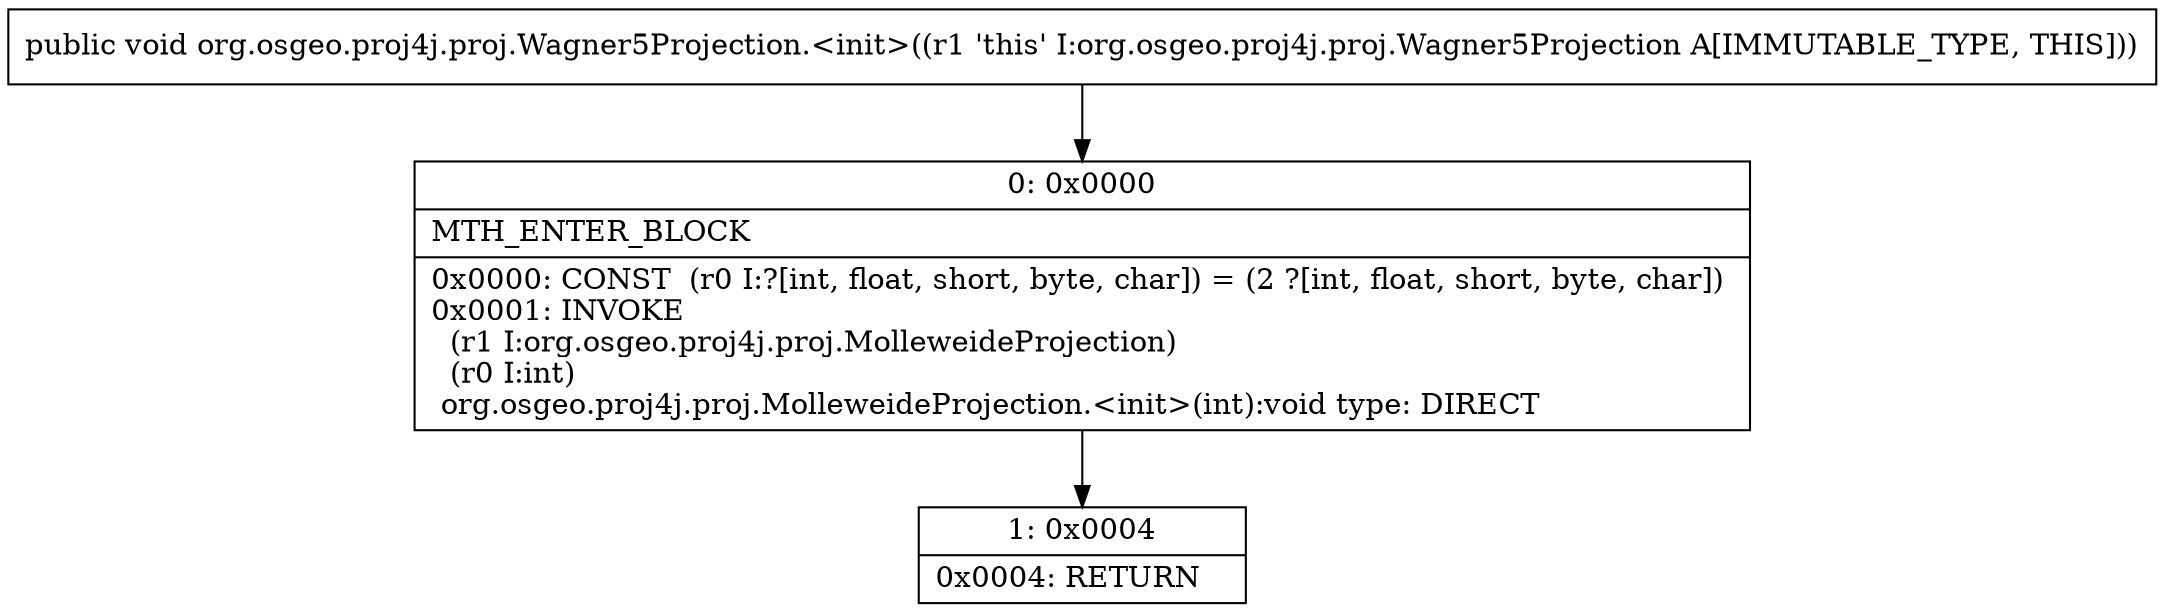 digraph "CFG fororg.osgeo.proj4j.proj.Wagner5Projection.\<init\>()V" {
Node_0 [shape=record,label="{0\:\ 0x0000|MTH_ENTER_BLOCK\l|0x0000: CONST  (r0 I:?[int, float, short, byte, char]) = (2 ?[int, float, short, byte, char]) \l0x0001: INVOKE  \l  (r1 I:org.osgeo.proj4j.proj.MolleweideProjection)\l  (r0 I:int)\l org.osgeo.proj4j.proj.MolleweideProjection.\<init\>(int):void type: DIRECT \l}"];
Node_1 [shape=record,label="{1\:\ 0x0004|0x0004: RETURN   \l}"];
MethodNode[shape=record,label="{public void org.osgeo.proj4j.proj.Wagner5Projection.\<init\>((r1 'this' I:org.osgeo.proj4j.proj.Wagner5Projection A[IMMUTABLE_TYPE, THIS])) }"];
MethodNode -> Node_0;
Node_0 -> Node_1;
}

